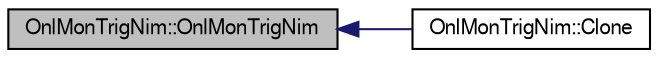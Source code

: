 digraph "OnlMonTrigNim::OnlMonTrigNim"
{
  bgcolor="transparent";
  edge [fontname="FreeSans",fontsize="10",labelfontname="FreeSans",labelfontsize="10"];
  node [fontname="FreeSans",fontsize="10",shape=record];
  rankdir="LR";
  Node1 [label="OnlMonTrigNim::OnlMonTrigNim",height=0.2,width=0.4,color="black", fillcolor="grey75", style="filled" fontcolor="black"];
  Node1 -> Node2 [dir="back",color="midnightblue",fontsize="10",style="solid",fontname="FreeSans"];
  Node2 [label="OnlMonTrigNim::Clone",height=0.2,width=0.4,color="black",URL="$d2/d9d/classOnlMonTrigNim.html#ae7315f821983a6c3ea72a6277bbfe7ee"];
}
